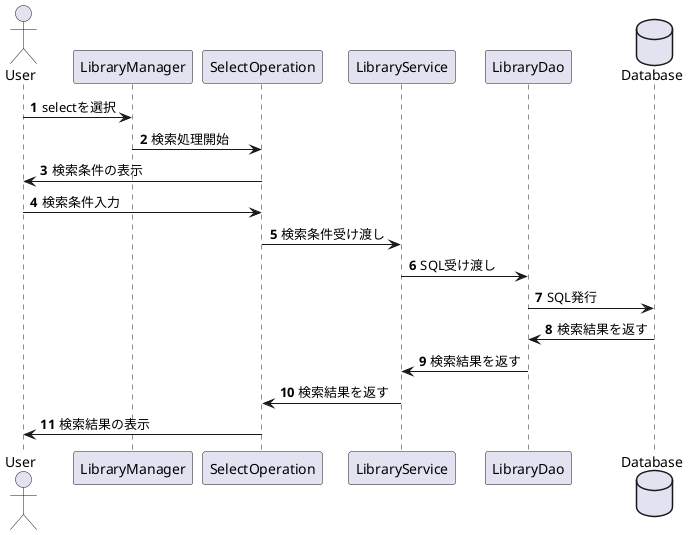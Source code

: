 @startuml
actor User
participant LibraryManager
participant SelectOperation
participant LibraryService
participant LibraryDao
database Database

autonumber
User -> LibraryManager : selectを選択
LibraryManager -> SelectOperation : 検索処理開始
User <- SelectOperation : 検索条件の表示
User -> SelectOperation : 検索条件入力
SelectOperation -> LibraryService : 検索条件受け渡し
LibraryService -> LibraryDao : SQL受け渡し
LibraryDao -> Database : SQL発行
LibraryDao <- Database : 検索結果を返す
LibraryService <- LibraryDao : 検索結果を返す
SelectOperation <- LibraryService : 検索結果を返す
User <- SelectOperation : 検索結果の表示

@enduml
